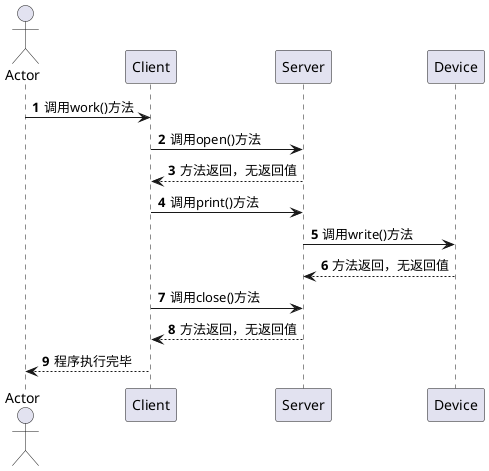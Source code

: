 @startuml

actor Actor
autonumber
Actor->Client:调用work()方法
Client-> Server: 调用open()方法
Server--> Client: 方法返回，无返回值
Client-> Server:调用print()方法
Server->Device:调用write()方法
Device-->Server:方法返回，无返回值
Client->Server:调用close()方法
Server-->Client:方法返回，无返回值
Client-->Actor:程序执行完毕

@enduml